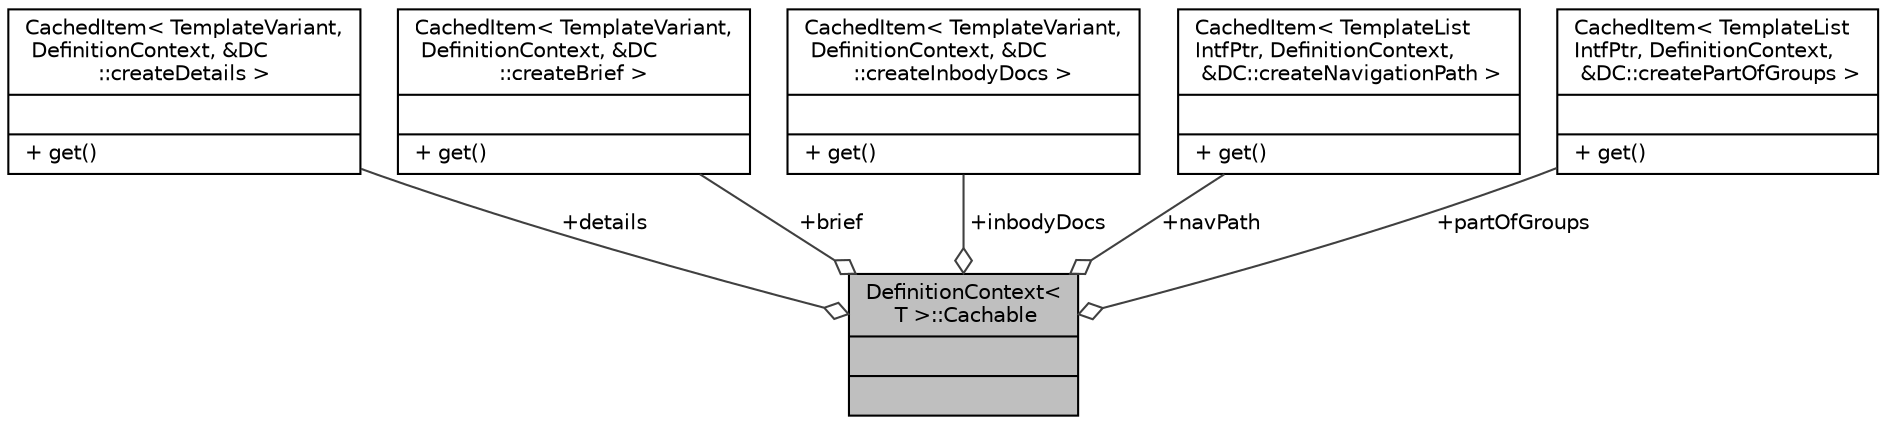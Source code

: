 digraph "DefinitionContext&lt; T &gt;::Cachable"
{
 // LATEX_PDF_SIZE
  edge [fontname="Helvetica",fontsize="10",labelfontname="Helvetica",labelfontsize="10"];
  node [fontname="Helvetica",fontsize="10",shape=record];
  Node1 [label="{DefinitionContext\<\l T \>::Cachable\n||}",height=0.2,width=0.4,color="black", fillcolor="grey75", style="filled", fontcolor="black",tooltip=" "];
  Node2 -> Node1 [color="grey25",fontsize="10",style="solid",label=" +details" ,arrowhead="odiamond",fontname="Helvetica"];
  Node2 [label="{CachedItem\< TemplateVariant,\l DefinitionContext, &DC\l::createDetails \>\n||+ get()\l}",height=0.2,width=0.4,color="black", fillcolor="white", style="filled",URL="$classCachedItem.html",tooltip=" "];
  Node3 -> Node1 [color="grey25",fontsize="10",style="solid",label=" +brief" ,arrowhead="odiamond",fontname="Helvetica"];
  Node3 [label="{CachedItem\< TemplateVariant,\l DefinitionContext, &DC\l::createBrief \>\n||+ get()\l}",height=0.2,width=0.4,color="black", fillcolor="white", style="filled",URL="$classCachedItem.html",tooltip=" "];
  Node4 -> Node1 [color="grey25",fontsize="10",style="solid",label=" +inbodyDocs" ,arrowhead="odiamond",fontname="Helvetica"];
  Node4 [label="{CachedItem\< TemplateVariant,\l DefinitionContext, &DC\l::createInbodyDocs \>\n||+ get()\l}",height=0.2,width=0.4,color="black", fillcolor="white", style="filled",URL="$classCachedItem.html",tooltip=" "];
  Node5 -> Node1 [color="grey25",fontsize="10",style="solid",label=" +navPath" ,arrowhead="odiamond",fontname="Helvetica"];
  Node5 [label="{CachedItem\< TemplateList\lIntfPtr, DefinitionContext,\l &DC::createNavigationPath \>\n||+ get()\l}",height=0.2,width=0.4,color="black", fillcolor="white", style="filled",URL="$classCachedItem.html",tooltip=" "];
  Node6 -> Node1 [color="grey25",fontsize="10",style="solid",label=" +partOfGroups" ,arrowhead="odiamond",fontname="Helvetica"];
  Node6 [label="{CachedItem\< TemplateList\lIntfPtr, DefinitionContext,\l &DC::createPartOfGroups \>\n||+ get()\l}",height=0.2,width=0.4,color="black", fillcolor="white", style="filled",URL="$classCachedItem.html",tooltip=" "];
}
